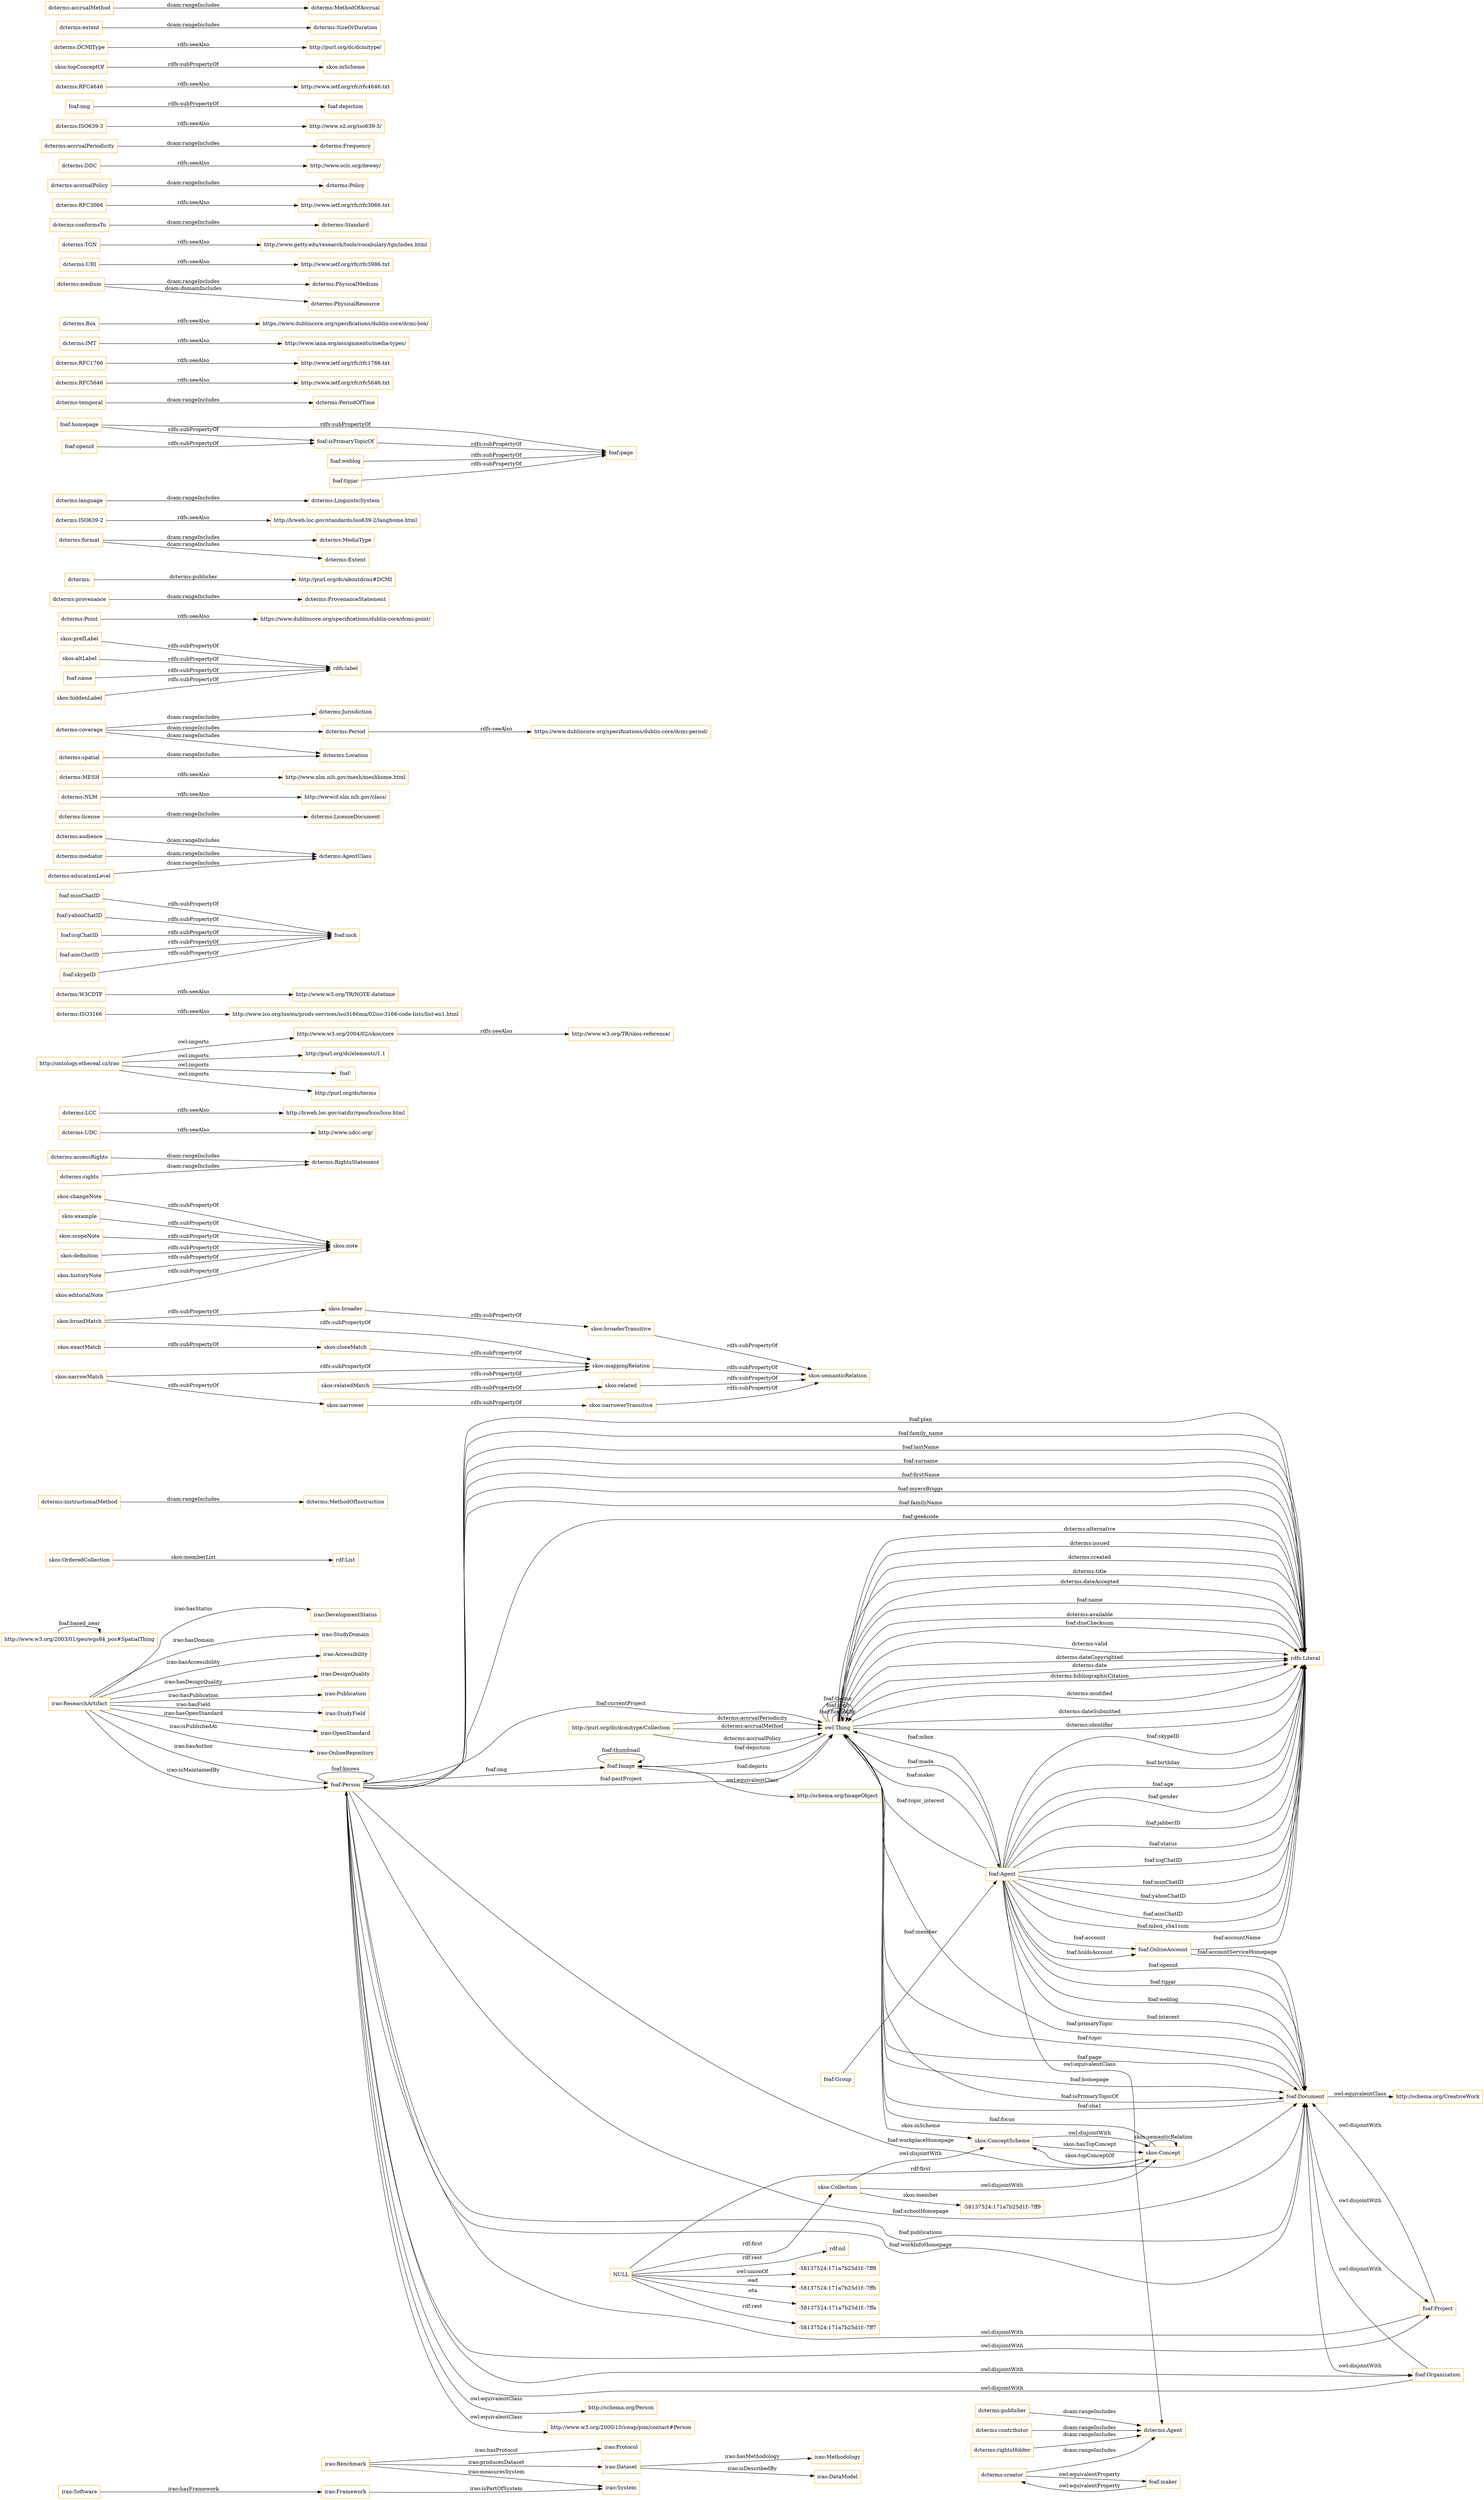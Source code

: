 digraph ar2dtool_diagram { 
rankdir=LR;
size="1501"
node [shape = rectangle, color="orange"]; "irao:Protocol" "irao:DevelopmentStatus" "irao:Software" "irao:Methodology" "irao:Framework" "irao:StudyDomain" "irao:Accessibility" "irao:ResearchArtifact" "irao:Benchmark" "irao:DesignQuality" "irao:DataModel" "irao:Dataset" "irao:Publication" "irao:StudyField" "irao:System" "irao:OpenStandard" "irao:OnlineRepository" "foaf:Image" "foaf:Project" "foaf:Agent" "foaf:Document" "http://www.w3.org/2003/01/geo/wgs84_pos#SpatialThing" "foaf:OnlineAccount" "foaf:Person" "foaf:Organization" "foaf:Group" "-58137524:171a7b25d1f:-7ff9" "skos:OrderedCollection" "skos:Collection" "skos:ConceptScheme" "skos:Concept" ; /*classes style*/
	"dcterms:instructionalMethod" -> "dcterms:MethodOfInstruction" [ label = "dcam:rangeIncludes" ];
	"foaf:maker" -> "dcterms:creator" [ label = "owl:equivalentProperty" ];
	"skos:closeMatch" -> "skos:mappingRelation" [ label = "rdfs:subPropertyOf" ];
	"skos:changeNote" -> "skos:note" [ label = "rdfs:subPropertyOf" ];
	"dcterms:accessRights" -> "dcterms:RightsStatement" [ label = "dcam:rangeIncludes" ];
	"dcterms:UDC" -> "http://www.udcc.org/" [ label = "rdfs:seeAlso" ];
	"dcterms:LCC" -> "http://lcweb.loc.gov/catdir/cpso/lcco/lcco.html" [ label = "rdfs:seeAlso" ];
	"http://www.w3.org/2004/02/skos/core" -> "http://www.w3.org/TR/skos-reference/" [ label = "rdfs:seeAlso" ];
	"dcterms:ISO3166" -> "http://www.iso.org/iso/en/prods-services/iso3166ma/02iso-3166-code-lists/list-en1.html" [ label = "rdfs:seeAlso" ];
	"skos:related" -> "skos:semanticRelation" [ label = "rdfs:subPropertyOf" ];
	"dcterms:W3CDTF" -> "http://www.w3.org/TR/NOTE-datetime" [ label = "rdfs:seeAlso" ];
	"skos:example" -> "skos:note" [ label = "rdfs:subPropertyOf" ];
	"foaf:msnChatID" -> "foaf:nick" [ label = "rdfs:subPropertyOf" ];
	"foaf:yahooChatID" -> "foaf:nick" [ label = "rdfs:subPropertyOf" ];
	"dcterms:audience" -> "dcterms:AgentClass" [ label = "dcam:rangeIncludes" ];
	"skos:exactMatch" -> "skos:closeMatch" [ label = "rdfs:subPropertyOf" ];
	"dcterms:rightsHolder" -> "dcterms:Agent" [ label = "dcam:rangeIncludes" ];
	"dcterms:license" -> "dcterms:LicenseDocument" [ label = "dcam:rangeIncludes" ];
	"dcterms:mediator" -> "dcterms:AgentClass" [ label = "dcam:rangeIncludes" ];
	"skos:broaderTransitive" -> "skos:semanticRelation" [ label = "rdfs:subPropertyOf" ];
	"dcterms:NLM" -> "http://wwwcf.nlm.nih.gov/class/" [ label = "rdfs:seeAlso" ];
	"skos:narrower" -> "skos:narrowerTransitive" [ label = "rdfs:subPropertyOf" ];
	"skos:Collection" -> "skos:ConceptScheme" [ label = "owl:disjointWith" ];
	"skos:Collection" -> "skos:Concept" [ label = "owl:disjointWith" ];
	"skos:ConceptScheme" -> "skos:Concept" [ label = "owl:disjointWith" ];
	"dcterms:MESH" -> "http://www.nlm.nih.gov/mesh/meshhome.html" [ label = "rdfs:seeAlso" ];
	"skos:scopeNote" -> "skos:note" [ label = "rdfs:subPropertyOf" ];
	"dcterms:educationLevel" -> "dcterms:AgentClass" [ label = "dcam:rangeIncludes" ];
	"dcterms:coverage" -> "dcterms:Period" [ label = "dcam:rangeIncludes" ];
	"dcterms:coverage" -> "dcterms:Location" [ label = "dcam:rangeIncludes" ];
	"dcterms:coverage" -> "dcterms:Jurisdiction" [ label = "dcam:rangeIncludes" ];
	"skos:prefLabel" -> "rdfs:label" [ label = "rdfs:subPropertyOf" ];
	"dcterms:Point" -> "https://www.dublincore.org/specifications/dublin-core/dcmi-point/" [ label = "rdfs:seeAlso" ];
	"dcterms:provenance" -> "dcterms:ProvenanceStatement" [ label = "dcam:rangeIncludes" ];
	"dcterms:" -> "http://purl.org/dc/aboutdcmi#DCMI" [ label = "dcterms:publisher" ];
	"skos:broadMatch" -> "skos:broader" [ label = "rdfs:subPropertyOf" ];
	"skos:broadMatch" -> "skos:mappingRelation" [ label = "rdfs:subPropertyOf" ];
	"dcterms:format" -> "dcterms:MediaType" [ label = "dcam:rangeIncludes" ];
	"dcterms:format" -> "dcterms:Extent" [ label = "dcam:rangeIncludes" ];
	"foaf:Person" -> "foaf:Project" [ label = "owl:disjointWith" ];
	"foaf:Person" -> "http://schema.org/Person" [ label = "owl:equivalentClass" ];
	"foaf:Person" -> "http://www.w3.org/2000/10/swap/pim/contact#Person" [ label = "owl:equivalentClass" ];
	"foaf:Person" -> "foaf:Organization" [ label = "owl:disjointWith" ];
	"dcterms:spatial" -> "dcterms:Location" [ label = "dcam:rangeIncludes" ];
	"dcterms:ISO639-2" -> "http://lcweb.loc.gov/standards/iso639-2/langhome.html" [ label = "rdfs:seeAlso" ];
	"skos:narrowMatch" -> "skos:narrower" [ label = "rdfs:subPropertyOf" ];
	"skos:narrowMatch" -> "skos:mappingRelation" [ label = "rdfs:subPropertyOf" ];
	"skos:narrowerTransitive" -> "skos:semanticRelation" [ label = "rdfs:subPropertyOf" ];
	"dcterms:language" -> "dcterms:LinguisticSystem" [ label = "dcam:rangeIncludes" ];
	"skos:altLabel" -> "rdfs:label" [ label = "rdfs:subPropertyOf" ];
	"foaf:icqChatID" -> "foaf:nick" [ label = "rdfs:subPropertyOf" ];
	"foaf:name" -> "rdfs:label" [ label = "rdfs:subPropertyOf" ];
	"foaf:Project" -> "foaf:Document" [ label = "owl:disjointWith" ];
	"foaf:Project" -> "foaf:Person" [ label = "owl:disjointWith" ];
	"skos:hiddenLabel" -> "rdfs:label" [ label = "rdfs:subPropertyOf" ];
	"foaf:homepage" -> "foaf:page" [ label = "rdfs:subPropertyOf" ];
	"foaf:homepage" -> "foaf:isPrimaryTopicOf" [ label = "rdfs:subPropertyOf" ];
	"foaf:weblog" -> "foaf:page" [ label = "rdfs:subPropertyOf" ];
	"dcterms:temporal" -> "dcterms:PeriodOfTime" [ label = "dcam:rangeIncludes" ];
	"foaf:Image" -> "http://schema.org/ImageObject" [ label = "owl:equivalentClass" ];
	"dcterms:RFC5646" -> "http://www.ietf.org/rfc/rfc5646.txt" [ label = "rdfs:seeAlso" ];
	"foaf:isPrimaryTopicOf" -> "foaf:page" [ label = "rdfs:subPropertyOf" ];
	"dcterms:RFC1766" -> "http://www.ietf.org/rfc/rfc1766.txt" [ label = "rdfs:seeAlso" ];
	"foaf:Document" -> "foaf:Project" [ label = "owl:disjointWith" ];
	"foaf:Document" -> "foaf:Organization" [ label = "owl:disjointWith" ];
	"foaf:Document" -> "http://schema.org/CreativeWork" [ label = "owl:equivalentClass" ];
	"dcterms:IMT" -> "http://www.iana.org/assignments/media-types/" [ label = "rdfs:seeAlso" ];
	"dcterms:Box" -> "https://www.dublincore.org/specifications/dublin-core/dcmi-box/" [ label = "rdfs:seeAlso" ];
	"foaf:aimChatID" -> "foaf:nick" [ label = "rdfs:subPropertyOf" ];
	"dcterms:medium" -> "dcterms:PhysicalMedium" [ label = "dcam:rangeIncludes" ];
	"dcterms:medium" -> "dcterms:PhysicalResource" [ label = "dcam:domainIncludes" ];
	"foaf:openid" -> "foaf:isPrimaryTopicOf" [ label = "rdfs:subPropertyOf" ];
	"dcterms:URI" -> "http://www.ietf.org/rfc/rfc3986.txt" [ label = "rdfs:seeAlso" ];
	"dcterms:TGN" -> "http://www.getty.edu/research/tools/vocabulary/tgn/index.html" [ label = "rdfs:seeAlso" ];
	"dcterms:conformsTo" -> "dcterms:Standard" [ label = "dcam:rangeIncludes" ];
	"dcterms:rights" -> "dcterms:RightsStatement" [ label = "dcam:rangeIncludes" ];
	"dcterms:RFC3066" -> "http://www.ietf.org/rfc/rfc3066.txt" [ label = "rdfs:seeAlso" ];
	"dcterms:creator" -> "foaf:maker" [ label = "owl:equivalentProperty" ];
	"dcterms:creator" -> "dcterms:Agent" [ label = "dcam:rangeIncludes" ];
	"dcterms:accrualPolicy" -> "dcterms:Policy" [ label = "dcam:rangeIncludes" ];
	"dcterms:Period" -> "https://www.dublincore.org/specifications/dublin-core/dcmi-period/" [ label = "rdfs:seeAlso" ];
	"dcterms:DDC" -> "http://www.oclc.org/dewey/" [ label = "rdfs:seeAlso" ];
	"dcterms:accrualPeriodicity" -> "dcterms:Frequency" [ label = "dcam:rangeIncludes" ];
	"foaf:Agent" -> "dcterms:Agent" [ label = "owl:equivalentClass" ];
	"dcterms:ISO639-3" -> "http://www.sil.org/iso639-3/" [ label = "rdfs:seeAlso" ];
	"skos:definition" -> "skos:note" [ label = "rdfs:subPropertyOf" ];
	"skos:historyNote" -> "skos:note" [ label = "rdfs:subPropertyOf" ];
	"foaf:Organization" -> "foaf:Document" [ label = "owl:disjointWith" ];
	"foaf:Organization" -> "foaf:Person" [ label = "owl:disjointWith" ];
	"foaf:img" -> "foaf:depiction" [ label = "rdfs:subPropertyOf" ];
	"foaf:skypeID" -> "foaf:nick" [ label = "rdfs:subPropertyOf" ];
	"dcterms:RFC4646" -> "http://www.ietf.org/rfc/rfc4646.txt" [ label = "rdfs:seeAlso" ];
	"NULL" -> "-58137524:171a7b25d1f:-7ffa" [ label = ":eta" ];
	"NULL" -> "-58137524:171a7b25d1f:-7ff7" [ label = "rdf:rest" ];
	"NULL" -> "skos:Concept" [ label = "rdf:first" ];
	"NULL" -> "rdf:nil" [ label = "rdf:rest" ];
	"NULL" -> "skos:Collection" [ label = "rdf:first" ];
	"NULL" -> "-58137524:171a7b25d1f:-7ff8" [ label = "owl:unionOf" ];
	"NULL" -> "-58137524:171a7b25d1f:-7ffb" [ label = ":ead" ];
	"skos:topConceptOf" -> "skos:inScheme" [ label = "rdfs:subPropertyOf" ];
	"dcterms:publisher" -> "dcterms:Agent" [ label = "dcam:rangeIncludes" ];
	"dcterms:DCMIType" -> "http://purl.org/dc/dcmitype/" [ label = "rdfs:seeAlso" ];
	"dcterms:extent" -> "dcterms:SizeOrDuration" [ label = "dcam:rangeIncludes" ];
	"http://ontology.ethereal.cz/irao" -> "http://purl.org/dc/elements/1.1" [ label = "owl:imports" ];
	"http://ontology.ethereal.cz/irao" -> "http://www.w3.org/2004/02/skos/core" [ label = "owl:imports" ];
	"http://ontology.ethereal.cz/irao" -> "foaf:" [ label = "owl:imports" ];
	"http://ontology.ethereal.cz/irao" -> "http://purl.org/dc/terms" [ label = "owl:imports" ];
	"skos:relatedMatch" -> "skos:related" [ label = "rdfs:subPropertyOf" ];
	"skos:relatedMatch" -> "skos:mappingRelation" [ label = "rdfs:subPropertyOf" ];
	"dcterms:accrualMethod" -> "dcterms:MethodOfAccrual" [ label = "dcam:rangeIncludes" ];
	"skos:broader" -> "skos:broaderTransitive" [ label = "rdfs:subPropertyOf" ];
	"dcterms:contributor" -> "dcterms:Agent" [ label = "dcam:rangeIncludes" ];
	"skos:mappingRelation" -> "skos:semanticRelation" [ label = "rdfs:subPropertyOf" ];
	"skos:editorialNote" -> "skos:note" [ label = "rdfs:subPropertyOf" ];
	"foaf:tipjar" -> "foaf:page" [ label = "rdfs:subPropertyOf" ];
	"owl:Thing" -> "rdfs:Literal" [ label = "foaf:name" ];
	"owl:Thing" -> "rdfs:Literal" [ label = "dcterms:available" ];
	"irao:ResearchArtifact" -> "irao:OnlineRepository" [ label = "irao:isPublishedAt" ];
	"owl:Thing" -> "foaf:Document" [ label = "foaf:page" ];
	"foaf:Document" -> "owl:Thing" [ label = "foaf:sha1" ];
	"foaf:Agent" -> "foaf:Document" [ label = "foaf:openid" ];
	"http://purl.org/dc/dcmitype/Collection" -> "owl:Thing" [ label = "dcterms:accrualPolicy" ];
	"owl:Thing" -> "rdfs:Literal" [ label = "foaf:dnaChecksum" ];
	"owl:Thing" -> "skos:ConceptScheme" [ label = "skos:inScheme" ];
	"foaf:Agent" -> "foaf:Document" [ label = "foaf:tipjar" ];
	"foaf:Person" -> "foaf:Document" [ label = "foaf:publications" ];
	"skos:OrderedCollection" -> "rdf:List" [ label = "skos:memberList" ];
	"irao:ResearchArtifact" -> "foaf:Person" [ label = "irao:hasAuthor" ];
	"irao:ResearchArtifact" -> "foaf:Person" [ label = "irao:isMaintainedBy" ];
	"foaf:Person" -> "owl:Thing" [ label = "foaf:pastProject" ];
	"irao:Benchmark" -> "irao:Dataset" [ label = "irao:producesDataset" ];
	"irao:Software" -> "irao:Framework" [ label = "irao:hasFramework" ];
	"foaf:Person" -> "rdfs:Literal" [ label = "foaf:surname" ];
	"foaf:Person" -> "rdfs:Literal" [ label = "foaf:firstName" ];
	"foaf:Agent" -> "owl:Thing" [ label = "foaf:topic_interest" ];
	"owl:Thing" -> "rdfs:Literal" [ label = "dcterms:valid" ];
	"irao:Dataset" -> "irao:DataModel" [ label = "irao:isDescribedBy" ];
	"owl:Thing" -> "owl:Thing" [ label = "foaf:fundedBy" ];
	"http://www.w3.org/2003/01/geo/wgs84_pos#SpatialThing" -> "http://www.w3.org/2003/01/geo/wgs84_pos#SpatialThing" [ label = "foaf:based_near" ];
	"owl:Thing" -> "rdfs:Literal" [ label = "dcterms:dateCopyrighted" ];
	"foaf:Agent" -> "foaf:OnlineAccount" [ label = "foaf:account" ];
	"foaf:Agent" -> "rdfs:Literal" [ label = "foaf:gender" ];
	"irao:Benchmark" -> "irao:Protocol" [ label = "irao:hasProtocol" ];
	"foaf:Person" -> "foaf:Image" [ label = "foaf:img" ];
	"foaf:Agent" -> "rdfs:Literal" [ label = "foaf:jabberID" ];
	"skos:Concept" -> "skos:Concept" [ label = "skos:semanticRelation" ];
	"foaf:Agent" -> "rdfs:Literal" [ label = "foaf:status" ];
	"irao:ResearchArtifact" -> "irao:Accessibility" [ label = "irao:hasAccessibility" ];
	"foaf:Person" -> "foaf:Document" [ label = "foaf:workInfoHomepage" ];
	"irao:ResearchArtifact" -> "irao:OpenStandard" [ label = "irao:hasOpenStandard" ];
	"foaf:Agent" -> "rdfs:Literal" [ label = "foaf:icqChatID" ];
	"irao:Framework" -> "irao:System" [ label = "irao:isPartOfSystem" ];
	"owl:Thing" -> "foaf:Document" [ label = "foaf:homepage" ];
	"foaf:Agent" -> "foaf:Document" [ label = "foaf:weblog" ];
	"foaf:Agent" -> "foaf:Document" [ label = "foaf:interest" ];
	"foaf:Person" -> "foaf:Document" [ label = "foaf:workplaceHomepage" ];
	"irao:ResearchArtifact" -> "irao:DesignQuality" [ label = "irao:hasDesignQuality" ];
	"foaf:Agent" -> "rdfs:Literal" [ label = "foaf:msnChatID" ];
	"foaf:Person" -> "foaf:Document" [ label = "foaf:schoolHomepage" ];
	"owl:Thing" -> "rdfs:Literal" [ label = "dcterms:date" ];
	"irao:Dataset" -> "irao:Methodology" [ label = "irao:hasMethodology" ];
	"owl:Thing" -> "foaf:Agent" [ label = "foaf:maker" ];
	"irao:Benchmark" -> "irao:System" [ label = "irao:measuresSystem" ];
	"foaf:Agent" -> "foaf:OnlineAccount" [ label = "foaf:holdsAccount" ];
	"skos:ConceptScheme" -> "skos:Concept" [ label = "skos:hasTopConcept" ];
	"foaf:Agent" -> "rdfs:Literal" [ label = "foaf:yahooChatID" ];
	"irao:ResearchArtifact" -> "irao:StudyField" [ label = "irao:hasField" ];
	"foaf:OnlineAccount" -> "foaf:Document" [ label = "foaf:accountServiceHomepage" ];
	"irao:ResearchArtifact" -> "irao:DevelopmentStatus" [ label = "irao:hasStatus" ];
	"owl:Thing" -> "foaf:Document" [ label = "foaf:isPrimaryTopicOf" ];
	"foaf:Image" -> "foaf:Image" [ label = "foaf:thumbnail" ];
	"foaf:Person" -> "rdfs:Literal" [ label = "foaf:myersBriggs" ];
	"owl:Thing" -> "rdfs:Literal" [ label = "dcterms:bibliographicCitation" ];
	"foaf:Person" -> "rdfs:Literal" [ label = "foaf:familyName" ];
	"owl:Thing" -> "rdfs:Literal" [ label = "dcterms:modified" ];
	"owl:Thing" -> "rdfs:Literal" [ label = "dcterms:dateSubmitted" ];
	"skos:Concept" -> "owl:Thing" [ label = "foaf:focus" ];
	"foaf:Document" -> "owl:Thing" [ label = "foaf:primaryTopic" ];
	"foaf:Group" -> "foaf:Agent" [ label = "foaf:member" ];
	"foaf:Agent" -> "owl:Thing" [ label = "foaf:mbox" ];
	"foaf:Person" -> "foaf:Person" [ label = "foaf:knows" ];
	"owl:Thing" -> "owl:Thing" [ label = "foaf:logo" ];
	"foaf:Agent" -> "rdfs:Literal" [ label = "foaf:aimChatID" ];
	"http://purl.org/dc/dcmitype/Collection" -> "owl:Thing" [ label = "dcterms:accrualPeriodicity" ];
	"skos:Concept" -> "skos:ConceptScheme" [ label = "skos:topConceptOf" ];
	"owl:Thing" -> "rdfs:Literal" [ label = "dcterms:identifier" ];
	"owl:Thing" -> "owl:Thing" [ label = "foaf:theme" ];
	"irao:ResearchArtifact" -> "irao:StudyDomain" [ label = "irao:hasDomain" ];
	"skos:Collection" -> "-58137524:171a7b25d1f:-7ff9" [ label = "skos:member" ];
	"foaf:Person" -> "rdfs:Literal" [ label = "foaf:geekcode" ];
	"foaf:Person" -> "rdfs:Literal" [ label = "foaf:plan" ];
	"owl:Thing" -> "rdfs:Literal" [ label = "dcterms:alternative" ];
	"irao:ResearchArtifact" -> "irao:Publication" [ label = "irao:hasPublication" ];
	"foaf:Person" -> "rdfs:Literal" [ label = "foaf:family_name" ];
	"owl:Thing" -> "foaf:Image" [ label = "foaf:depiction" ];
	"owl:Thing" -> "rdfs:Literal" [ label = "dcterms:issued" ];
	"http://purl.org/dc/dcmitype/Collection" -> "owl:Thing" [ label = "dcterms:accrualMethod" ];
	"owl:Thing" -> "rdfs:Literal" [ label = "dcterms:created" ];
	"foaf:Agent" -> "owl:Thing" [ label = "foaf:made" ];
	"foaf:Person" -> "owl:Thing" [ label = "foaf:currentProject" ];
	"owl:Thing" -> "rdfs:Literal" [ label = "dcterms:title" ];
	"foaf:Agent" -> "rdfs:Literal" [ label = "foaf:mbox_sha1sum" ];
	"foaf:Agent" -> "rdfs:Literal" [ label = "foaf:skypeID" ];
	"foaf:OnlineAccount" -> "rdfs:Literal" [ label = "foaf:accountName" ];
	"foaf:Person" -> "rdfs:Literal" [ label = "foaf:lastName" ];
	"foaf:Agent" -> "rdfs:Literal" [ label = "foaf:birthday" ];
	"foaf:Agent" -> "rdfs:Literal" [ label = "foaf:age" ];
	"owl:Thing" -> "rdfs:Literal" [ label = "dcterms:dateAccepted" ];
	"foaf:Image" -> "owl:Thing" [ label = "foaf:depicts" ];
	"foaf:Document" -> "owl:Thing" [ label = "foaf:topic" ];

}

